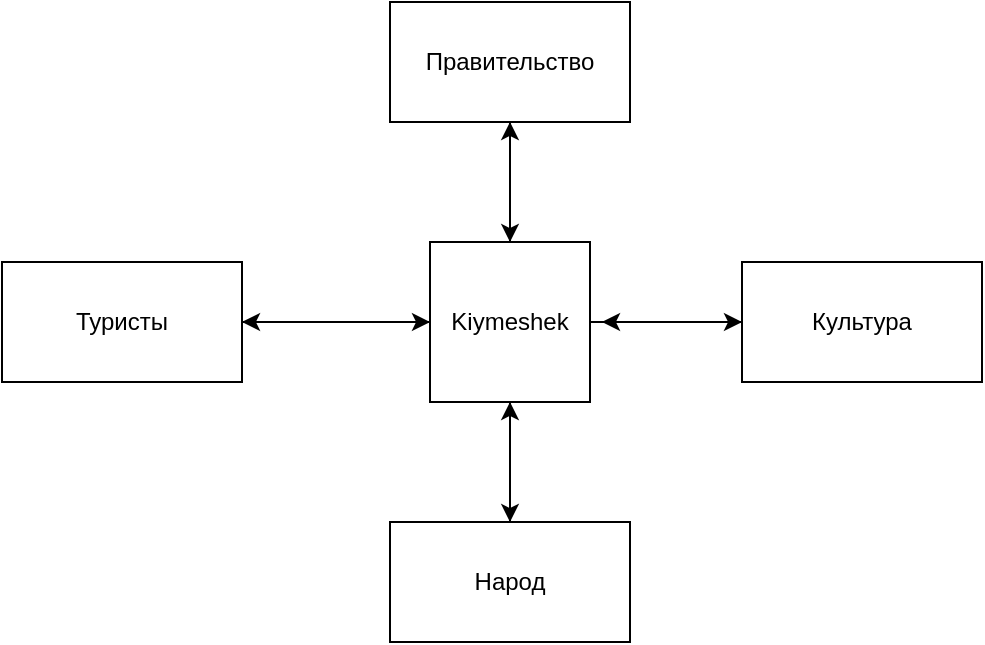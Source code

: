<mxfile version="22.1.11" type="github">
  <diagram name="Страница — 1" id="4D_kD6sxxnR2VOg6lVJk">
    <mxGraphModel dx="993" dy="478" grid="1" gridSize="10" guides="1" tooltips="1" connect="1" arrows="1" fold="1" page="1" pageScale="1" pageWidth="827" pageHeight="1169" math="0" shadow="0">
      <root>
        <mxCell id="0" />
        <mxCell id="1" parent="0" />
        <mxCell id="vcc6wY_6MKZv0od0X9yt-11" style="edgeStyle=orthogonalEdgeStyle;rounded=0;orthogonalLoop=1;jettySize=auto;html=1;entryX=1;entryY=0.5;entryDx=0;entryDy=0;" edge="1" parent="1" source="vcc6wY_6MKZv0od0X9yt-1" target="vcc6wY_6MKZv0od0X9yt-3">
          <mxGeometry relative="1" as="geometry" />
        </mxCell>
        <mxCell id="vcc6wY_6MKZv0od0X9yt-12" style="edgeStyle=orthogonalEdgeStyle;rounded=0;orthogonalLoop=1;jettySize=auto;html=1;entryX=0;entryY=0.5;entryDx=0;entryDy=0;" edge="1" parent="1" source="vcc6wY_6MKZv0od0X9yt-1" target="vcc6wY_6MKZv0od0X9yt-5">
          <mxGeometry relative="1" as="geometry" />
        </mxCell>
        <mxCell id="vcc6wY_6MKZv0od0X9yt-13" style="edgeStyle=orthogonalEdgeStyle;rounded=0;orthogonalLoop=1;jettySize=auto;html=1;entryX=0.5;entryY=0;entryDx=0;entryDy=0;" edge="1" parent="1" source="vcc6wY_6MKZv0od0X9yt-1" target="vcc6wY_6MKZv0od0X9yt-4">
          <mxGeometry relative="1" as="geometry" />
        </mxCell>
        <mxCell id="vcc6wY_6MKZv0od0X9yt-14" style="edgeStyle=orthogonalEdgeStyle;rounded=0;orthogonalLoop=1;jettySize=auto;html=1;exitX=0.5;exitY=0;exitDx=0;exitDy=0;" edge="1" parent="1" source="vcc6wY_6MKZv0od0X9yt-1" target="vcc6wY_6MKZv0od0X9yt-2">
          <mxGeometry relative="1" as="geometry" />
        </mxCell>
        <mxCell id="vcc6wY_6MKZv0od0X9yt-1" value="Kiymeshek" style="whiteSpace=wrap;html=1;aspect=fixed;" vertex="1" parent="1">
          <mxGeometry x="374" y="180" width="80" height="80" as="geometry" />
        </mxCell>
        <mxCell id="vcc6wY_6MKZv0od0X9yt-7" style="edgeStyle=orthogonalEdgeStyle;rounded=0;orthogonalLoop=1;jettySize=auto;html=1;entryX=0.5;entryY=0;entryDx=0;entryDy=0;" edge="1" parent="1" source="vcc6wY_6MKZv0od0X9yt-2" target="vcc6wY_6MKZv0od0X9yt-1">
          <mxGeometry relative="1" as="geometry" />
        </mxCell>
        <mxCell id="vcc6wY_6MKZv0od0X9yt-2" value="Правительство" style="rounded=0;whiteSpace=wrap;html=1;" vertex="1" parent="1">
          <mxGeometry x="354" y="60" width="120" height="60" as="geometry" />
        </mxCell>
        <mxCell id="vcc6wY_6MKZv0od0X9yt-6" style="edgeStyle=orthogonalEdgeStyle;rounded=0;orthogonalLoop=1;jettySize=auto;html=1;" edge="1" parent="1" source="vcc6wY_6MKZv0od0X9yt-3" target="vcc6wY_6MKZv0od0X9yt-1">
          <mxGeometry relative="1" as="geometry" />
        </mxCell>
        <mxCell id="vcc6wY_6MKZv0od0X9yt-3" value="Туристы" style="rounded=0;whiteSpace=wrap;html=1;" vertex="1" parent="1">
          <mxGeometry x="160" y="190" width="120" height="60" as="geometry" />
        </mxCell>
        <mxCell id="vcc6wY_6MKZv0od0X9yt-8" style="edgeStyle=orthogonalEdgeStyle;rounded=0;orthogonalLoop=1;jettySize=auto;html=1;entryX=0.5;entryY=1;entryDx=0;entryDy=0;" edge="1" parent="1" source="vcc6wY_6MKZv0od0X9yt-4" target="vcc6wY_6MKZv0od0X9yt-1">
          <mxGeometry relative="1" as="geometry" />
        </mxCell>
        <mxCell id="vcc6wY_6MKZv0od0X9yt-4" value="Народ" style="rounded=0;whiteSpace=wrap;html=1;" vertex="1" parent="1">
          <mxGeometry x="354" y="320" width="120" height="60" as="geometry" />
        </mxCell>
        <mxCell id="vcc6wY_6MKZv0od0X9yt-5" value="Культура" style="rounded=0;whiteSpace=wrap;html=1;" vertex="1" parent="1">
          <mxGeometry x="530" y="190" width="120" height="60" as="geometry" />
        </mxCell>
        <mxCell id="vcc6wY_6MKZv0od0X9yt-9" style="edgeStyle=orthogonalEdgeStyle;rounded=0;orthogonalLoop=1;jettySize=auto;html=1;" edge="1" parent="1" source="vcc6wY_6MKZv0od0X9yt-5">
          <mxGeometry relative="1" as="geometry">
            <mxPoint x="460" y="220" as="targetPoint" />
          </mxGeometry>
        </mxCell>
      </root>
    </mxGraphModel>
  </diagram>
</mxfile>
